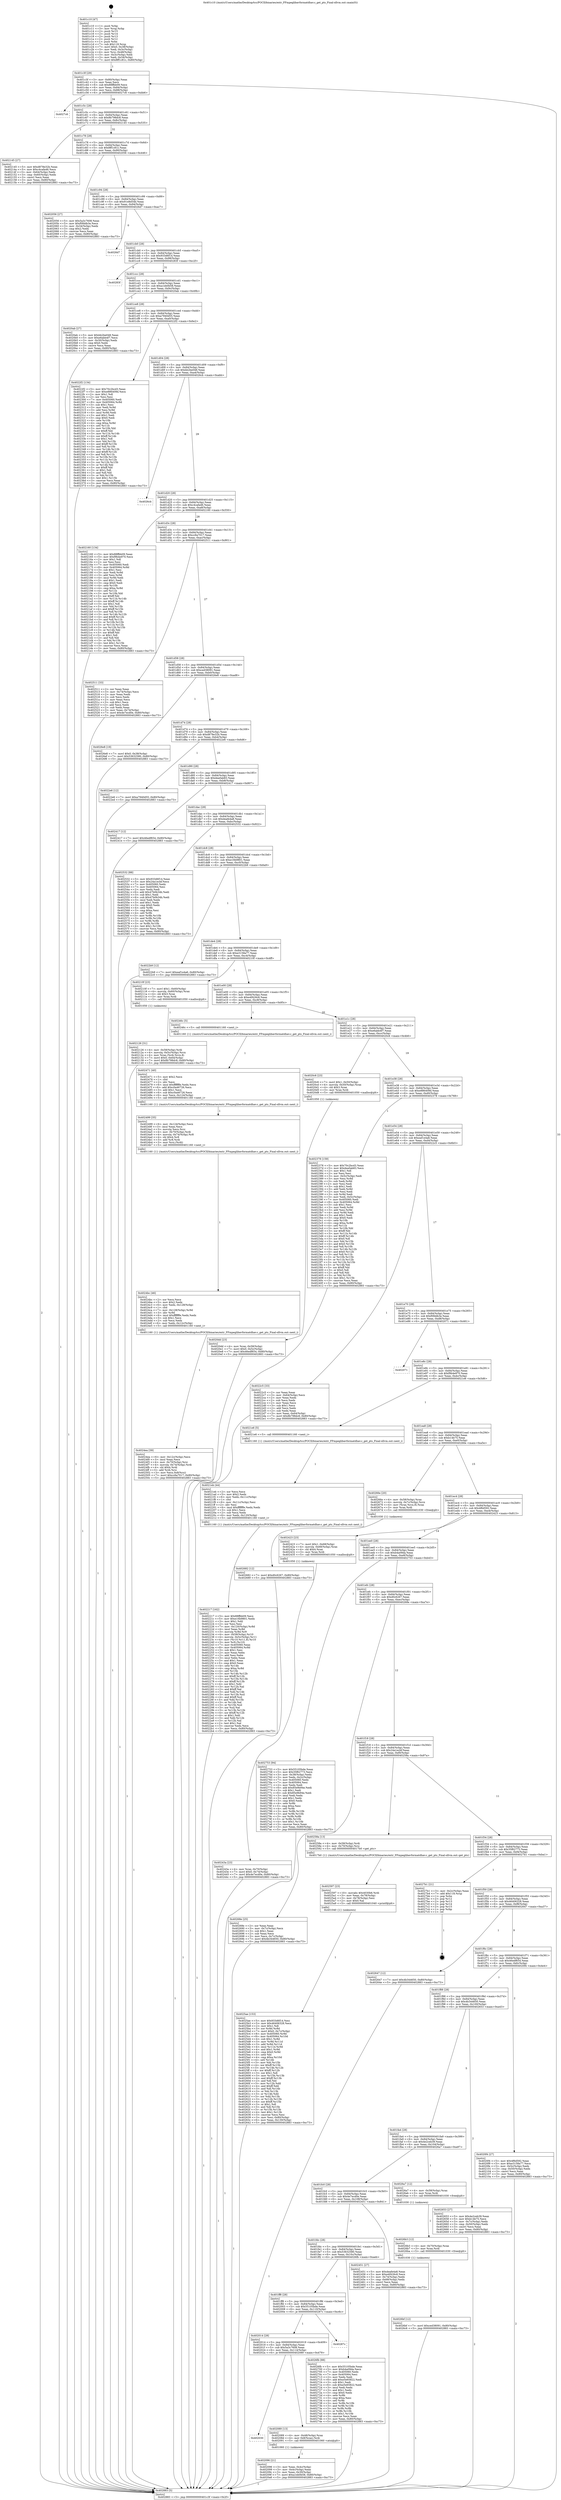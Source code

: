 digraph "0x401c10" {
  label = "0x401c10 (/mnt/c/Users/mathe/Desktop/tcc/POCII/binaries/extr_FFmpeglibavformatdhav.c_get_pts_Final-ollvm.out::main(0))"
  labelloc = "t"
  node[shape=record]

  Entry [label="",width=0.3,height=0.3,shape=circle,fillcolor=black,style=filled]
  "0x401c3f" [label="{
     0x401c3f [29]\l
     | [instrs]\l
     &nbsp;&nbsp;0x401c3f \<+3\>: mov -0x80(%rbp),%eax\l
     &nbsp;&nbsp;0x401c42 \<+2\>: mov %eax,%ecx\l
     &nbsp;&nbsp;0x401c44 \<+6\>: sub $0x88ffbb09,%ecx\l
     &nbsp;&nbsp;0x401c4a \<+6\>: mov %eax,-0x84(%rbp)\l
     &nbsp;&nbsp;0x401c50 \<+6\>: mov %ecx,-0x88(%rbp)\l
     &nbsp;&nbsp;0x401c56 \<+6\>: je 00000000004027c6 \<main+0xbb6\>\l
  }"]
  "0x4027c6" [label="{
     0x4027c6\l
  }", style=dashed]
  "0x401c5c" [label="{
     0x401c5c [28]\l
     | [instrs]\l
     &nbsp;&nbsp;0x401c5c \<+5\>: jmp 0000000000401c61 \<main+0x51\>\l
     &nbsp;&nbsp;0x401c61 \<+6\>: mov -0x84(%rbp),%eax\l
     &nbsp;&nbsp;0x401c67 \<+5\>: sub $0x8b798dc8,%eax\l
     &nbsp;&nbsp;0x401c6c \<+6\>: mov %eax,-0x8c(%rbp)\l
     &nbsp;&nbsp;0x401c72 \<+6\>: je 0000000000402145 \<main+0x535\>\l
  }"]
  Exit [label="",width=0.3,height=0.3,shape=circle,fillcolor=black,style=filled,peripheries=2]
  "0x402145" [label="{
     0x402145 [27]\l
     | [instrs]\l
     &nbsp;&nbsp;0x402145 \<+5\>: mov $0xd878e32b,%eax\l
     &nbsp;&nbsp;0x40214a \<+5\>: mov $0xc4cafa46,%ecx\l
     &nbsp;&nbsp;0x40214f \<+3\>: mov -0x64(%rbp),%edx\l
     &nbsp;&nbsp;0x402152 \<+3\>: cmp -0x60(%rbp),%edx\l
     &nbsp;&nbsp;0x402155 \<+3\>: cmovl %ecx,%eax\l
     &nbsp;&nbsp;0x402158 \<+3\>: mov %eax,-0x80(%rbp)\l
     &nbsp;&nbsp;0x40215b \<+5\>: jmp 0000000000402883 \<main+0xc73\>\l
  }"]
  "0x401c78" [label="{
     0x401c78 [28]\l
     | [instrs]\l
     &nbsp;&nbsp;0x401c78 \<+5\>: jmp 0000000000401c7d \<main+0x6d\>\l
     &nbsp;&nbsp;0x401c7d \<+6\>: mov -0x84(%rbp),%eax\l
     &nbsp;&nbsp;0x401c83 \<+5\>: sub $0x8ff1c81c,%eax\l
     &nbsp;&nbsp;0x401c88 \<+6\>: mov %eax,-0x90(%rbp)\l
     &nbsp;&nbsp;0x401c8e \<+6\>: je 0000000000402056 \<main+0x446\>\l
  }"]
  "0x4026bf" [label="{
     0x4026bf [12]\l
     | [instrs]\l
     &nbsp;&nbsp;0x4026bf \<+7\>: movl $0xced38091,-0x80(%rbp)\l
     &nbsp;&nbsp;0x4026c6 \<+5\>: jmp 0000000000402883 \<main+0xc73\>\l
  }"]
  "0x402056" [label="{
     0x402056 [27]\l
     | [instrs]\l
     &nbsp;&nbsp;0x402056 \<+5\>: mov $0x5a3c7608,%eax\l
     &nbsp;&nbsp;0x40205b \<+5\>: mov $0xf0fddb3e,%ecx\l
     &nbsp;&nbsp;0x402060 \<+3\>: mov -0x34(%rbp),%edx\l
     &nbsp;&nbsp;0x402063 \<+3\>: cmp $0x2,%edx\l
     &nbsp;&nbsp;0x402066 \<+3\>: cmovne %ecx,%eax\l
     &nbsp;&nbsp;0x402069 \<+3\>: mov %eax,-0x80(%rbp)\l
     &nbsp;&nbsp;0x40206c \<+5\>: jmp 0000000000402883 \<main+0xc73\>\l
  }"]
  "0x401c94" [label="{
     0x401c94 [28]\l
     | [instrs]\l
     &nbsp;&nbsp;0x401c94 \<+5\>: jmp 0000000000401c99 \<main+0x89\>\l
     &nbsp;&nbsp;0x401c99 \<+6\>: mov -0x84(%rbp),%eax\l
     &nbsp;&nbsp;0x401c9f \<+5\>: sub $0x91e8d54b,%eax\l
     &nbsp;&nbsp;0x401ca4 \<+6\>: mov %eax,-0x94(%rbp)\l
     &nbsp;&nbsp;0x401caa \<+6\>: je 00000000004026d7 \<main+0xac7\>\l
  }"]
  "0x402883" [label="{
     0x402883 [5]\l
     | [instrs]\l
     &nbsp;&nbsp;0x402883 \<+5\>: jmp 0000000000401c3f \<main+0x2f\>\l
  }"]
  "0x401c10" [label="{
     0x401c10 [47]\l
     | [instrs]\l
     &nbsp;&nbsp;0x401c10 \<+1\>: push %rbp\l
     &nbsp;&nbsp;0x401c11 \<+3\>: mov %rsp,%rbp\l
     &nbsp;&nbsp;0x401c14 \<+2\>: push %r15\l
     &nbsp;&nbsp;0x401c16 \<+2\>: push %r14\l
     &nbsp;&nbsp;0x401c18 \<+2\>: push %r13\l
     &nbsp;&nbsp;0x401c1a \<+2\>: push %r12\l
     &nbsp;&nbsp;0x401c1c \<+1\>: push %rbx\l
     &nbsp;&nbsp;0x401c1d \<+7\>: sub $0x118,%rsp\l
     &nbsp;&nbsp;0x401c24 \<+7\>: movl $0x0,-0x38(%rbp)\l
     &nbsp;&nbsp;0x401c2b \<+3\>: mov %edi,-0x3c(%rbp)\l
     &nbsp;&nbsp;0x401c2e \<+4\>: mov %rsi,-0x48(%rbp)\l
     &nbsp;&nbsp;0x401c32 \<+3\>: mov -0x3c(%rbp),%edi\l
     &nbsp;&nbsp;0x401c35 \<+3\>: mov %edi,-0x34(%rbp)\l
     &nbsp;&nbsp;0x401c38 \<+7\>: movl $0x8ff1c81c,-0x80(%rbp)\l
  }"]
  "0x4026b3" [label="{
     0x4026b3 [12]\l
     | [instrs]\l
     &nbsp;&nbsp;0x4026b3 \<+4\>: mov -0x70(%rbp),%rax\l
     &nbsp;&nbsp;0x4026b7 \<+3\>: mov %rax,%rdi\l
     &nbsp;&nbsp;0x4026ba \<+5\>: call 0000000000401030 \<free@plt\>\l
     | [calls]\l
     &nbsp;&nbsp;0x401030 \{1\} (unknown)\l
  }"]
  "0x4026d7" [label="{
     0x4026d7\l
  }", style=dashed]
  "0x401cb0" [label="{
     0x401cb0 [28]\l
     | [instrs]\l
     &nbsp;&nbsp;0x401cb0 \<+5\>: jmp 0000000000401cb5 \<main+0xa5\>\l
     &nbsp;&nbsp;0x401cb5 \<+6\>: mov -0x84(%rbp),%eax\l
     &nbsp;&nbsp;0x401cbb \<+5\>: sub $0x933d6f14,%eax\l
     &nbsp;&nbsp;0x401cc0 \<+6\>: mov %eax,-0x98(%rbp)\l
     &nbsp;&nbsp;0x401cc6 \<+6\>: je 000000000040283f \<main+0xc2f\>\l
  }"]
  "0x402682" [label="{
     0x402682 [12]\l
     | [instrs]\l
     &nbsp;&nbsp;0x402682 \<+7\>: movl $0xd0c6267,-0x80(%rbp)\l
     &nbsp;&nbsp;0x402689 \<+5\>: jmp 0000000000402883 \<main+0xc73\>\l
  }"]
  "0x40283f" [label="{
     0x40283f\l
  }", style=dashed]
  "0x401ccc" [label="{
     0x401ccc [28]\l
     | [instrs]\l
     &nbsp;&nbsp;0x401ccc \<+5\>: jmp 0000000000401cd1 \<main+0xc1\>\l
     &nbsp;&nbsp;0x401cd1 \<+6\>: mov -0x84(%rbp),%eax\l
     &nbsp;&nbsp;0x401cd7 \<+5\>: sub $0xa1eb0b58,%eax\l
     &nbsp;&nbsp;0x401cdc \<+6\>: mov %eax,-0x9c(%rbp)\l
     &nbsp;&nbsp;0x401ce2 \<+6\>: je 00000000004020ab \<main+0x49b\>\l
  }"]
  "0x4025ae" [label="{
     0x4025ae [153]\l
     | [instrs]\l
     &nbsp;&nbsp;0x4025ae \<+5\>: mov $0x933d6f14,%esi\l
     &nbsp;&nbsp;0x4025b3 \<+5\>: mov $0x46406328,%ecx\l
     &nbsp;&nbsp;0x4025b8 \<+2\>: mov $0x1,%dl\l
     &nbsp;&nbsp;0x4025ba \<+3\>: xor %r8d,%r8d\l
     &nbsp;&nbsp;0x4025bd \<+7\>: movl $0x0,-0x7c(%rbp)\l
     &nbsp;&nbsp;0x4025c4 \<+8\>: mov 0x405060,%r9d\l
     &nbsp;&nbsp;0x4025cc \<+8\>: mov 0x405064,%r10d\l
     &nbsp;&nbsp;0x4025d4 \<+4\>: sub $0x1,%r8d\l
     &nbsp;&nbsp;0x4025d8 \<+3\>: mov %r9d,%r11d\l
     &nbsp;&nbsp;0x4025db \<+3\>: add %r8d,%r11d\l
     &nbsp;&nbsp;0x4025de \<+4\>: imul %r11d,%r9d\l
     &nbsp;&nbsp;0x4025e2 \<+4\>: and $0x1,%r9d\l
     &nbsp;&nbsp;0x4025e6 \<+4\>: cmp $0x0,%r9d\l
     &nbsp;&nbsp;0x4025ea \<+3\>: sete %bl\l
     &nbsp;&nbsp;0x4025ed \<+4\>: cmp $0xa,%r10d\l
     &nbsp;&nbsp;0x4025f1 \<+4\>: setl %r14b\l
     &nbsp;&nbsp;0x4025f5 \<+3\>: mov %bl,%r15b\l
     &nbsp;&nbsp;0x4025f8 \<+4\>: xor $0xff,%r15b\l
     &nbsp;&nbsp;0x4025fc \<+3\>: mov %r14b,%r12b\l
     &nbsp;&nbsp;0x4025ff \<+4\>: xor $0xff,%r12b\l
     &nbsp;&nbsp;0x402603 \<+3\>: xor $0x1,%dl\l
     &nbsp;&nbsp;0x402606 \<+3\>: mov %r15b,%r13b\l
     &nbsp;&nbsp;0x402609 \<+4\>: and $0xff,%r13b\l
     &nbsp;&nbsp;0x40260d \<+2\>: and %dl,%bl\l
     &nbsp;&nbsp;0x40260f \<+3\>: mov %r12b,%dil\l
     &nbsp;&nbsp;0x402612 \<+4\>: and $0xff,%dil\l
     &nbsp;&nbsp;0x402616 \<+3\>: and %dl,%r14b\l
     &nbsp;&nbsp;0x402619 \<+3\>: or %bl,%r13b\l
     &nbsp;&nbsp;0x40261c \<+3\>: or %r14b,%dil\l
     &nbsp;&nbsp;0x40261f \<+3\>: xor %dil,%r13b\l
     &nbsp;&nbsp;0x402622 \<+3\>: or %r12b,%r15b\l
     &nbsp;&nbsp;0x402625 \<+4\>: xor $0xff,%r15b\l
     &nbsp;&nbsp;0x402629 \<+3\>: or $0x1,%dl\l
     &nbsp;&nbsp;0x40262c \<+3\>: and %dl,%r15b\l
     &nbsp;&nbsp;0x40262f \<+3\>: or %r15b,%r13b\l
     &nbsp;&nbsp;0x402632 \<+4\>: test $0x1,%r13b\l
     &nbsp;&nbsp;0x402636 \<+3\>: cmovne %ecx,%esi\l
     &nbsp;&nbsp;0x402639 \<+3\>: mov %esi,-0x80(%rbp)\l
     &nbsp;&nbsp;0x40263c \<+6\>: mov %eax,-0x130(%rbp)\l
     &nbsp;&nbsp;0x402642 \<+5\>: jmp 0000000000402883 \<main+0xc73\>\l
  }"]
  "0x4020ab" [label="{
     0x4020ab [27]\l
     | [instrs]\l
     &nbsp;&nbsp;0x4020ab \<+5\>: mov $0xbb2be048,%eax\l
     &nbsp;&nbsp;0x4020b0 \<+5\>: mov $0xe6abb4f7,%ecx\l
     &nbsp;&nbsp;0x4020b5 \<+3\>: mov -0x30(%rbp),%edx\l
     &nbsp;&nbsp;0x4020b8 \<+3\>: cmp $0x0,%edx\l
     &nbsp;&nbsp;0x4020bb \<+3\>: cmove %ecx,%eax\l
     &nbsp;&nbsp;0x4020be \<+3\>: mov %eax,-0x80(%rbp)\l
     &nbsp;&nbsp;0x4020c1 \<+5\>: jmp 0000000000402883 \<main+0xc73\>\l
  }"]
  "0x401ce8" [label="{
     0x401ce8 [28]\l
     | [instrs]\l
     &nbsp;&nbsp;0x401ce8 \<+5\>: jmp 0000000000401ced \<main+0xdd\>\l
     &nbsp;&nbsp;0x401ced \<+6\>: mov -0x84(%rbp),%eax\l
     &nbsp;&nbsp;0x401cf3 \<+5\>: sub $0xa7940d55,%eax\l
     &nbsp;&nbsp;0x401cf8 \<+6\>: mov %eax,-0xa0(%rbp)\l
     &nbsp;&nbsp;0x401cfe \<+6\>: je 00000000004022f2 \<main+0x6e2\>\l
  }"]
  "0x402597" [label="{
     0x402597 [23]\l
     | [instrs]\l
     &nbsp;&nbsp;0x402597 \<+10\>: movabs $0x4030b6,%rdi\l
     &nbsp;&nbsp;0x4025a1 \<+3\>: mov %eax,-0x78(%rbp)\l
     &nbsp;&nbsp;0x4025a4 \<+3\>: mov -0x78(%rbp),%esi\l
     &nbsp;&nbsp;0x4025a7 \<+2\>: mov $0x0,%al\l
     &nbsp;&nbsp;0x4025a9 \<+5\>: call 0000000000401040 \<printf@plt\>\l
     | [calls]\l
     &nbsp;&nbsp;0x401040 \{1\} (unknown)\l
  }"]
  "0x4022f2" [label="{
     0x4022f2 [134]\l
     | [instrs]\l
     &nbsp;&nbsp;0x4022f2 \<+5\>: mov $0x70c2bcd3,%eax\l
     &nbsp;&nbsp;0x4022f7 \<+5\>: mov $0xe886409d,%ecx\l
     &nbsp;&nbsp;0x4022fc \<+2\>: mov $0x1,%dl\l
     &nbsp;&nbsp;0x4022fe \<+2\>: xor %esi,%esi\l
     &nbsp;&nbsp;0x402300 \<+7\>: mov 0x405060,%edi\l
     &nbsp;&nbsp;0x402307 \<+8\>: mov 0x405064,%r8d\l
     &nbsp;&nbsp;0x40230f \<+3\>: sub $0x1,%esi\l
     &nbsp;&nbsp;0x402312 \<+3\>: mov %edi,%r9d\l
     &nbsp;&nbsp;0x402315 \<+3\>: add %esi,%r9d\l
     &nbsp;&nbsp;0x402318 \<+4\>: imul %r9d,%edi\l
     &nbsp;&nbsp;0x40231c \<+3\>: and $0x1,%edi\l
     &nbsp;&nbsp;0x40231f \<+3\>: cmp $0x0,%edi\l
     &nbsp;&nbsp;0x402322 \<+4\>: sete %r10b\l
     &nbsp;&nbsp;0x402326 \<+4\>: cmp $0xa,%r8d\l
     &nbsp;&nbsp;0x40232a \<+4\>: setl %r11b\l
     &nbsp;&nbsp;0x40232e \<+3\>: mov %r10b,%bl\l
     &nbsp;&nbsp;0x402331 \<+3\>: xor $0xff,%bl\l
     &nbsp;&nbsp;0x402334 \<+3\>: mov %r11b,%r14b\l
     &nbsp;&nbsp;0x402337 \<+4\>: xor $0xff,%r14b\l
     &nbsp;&nbsp;0x40233b \<+3\>: xor $0x1,%dl\l
     &nbsp;&nbsp;0x40233e \<+3\>: mov %bl,%r15b\l
     &nbsp;&nbsp;0x402341 \<+4\>: and $0xff,%r15b\l
     &nbsp;&nbsp;0x402345 \<+3\>: and %dl,%r10b\l
     &nbsp;&nbsp;0x402348 \<+3\>: mov %r14b,%r12b\l
     &nbsp;&nbsp;0x40234b \<+4\>: and $0xff,%r12b\l
     &nbsp;&nbsp;0x40234f \<+3\>: and %dl,%r11b\l
     &nbsp;&nbsp;0x402352 \<+3\>: or %r10b,%r15b\l
     &nbsp;&nbsp;0x402355 \<+3\>: or %r11b,%r12b\l
     &nbsp;&nbsp;0x402358 \<+3\>: xor %r12b,%r15b\l
     &nbsp;&nbsp;0x40235b \<+3\>: or %r14b,%bl\l
     &nbsp;&nbsp;0x40235e \<+3\>: xor $0xff,%bl\l
     &nbsp;&nbsp;0x402361 \<+3\>: or $0x1,%dl\l
     &nbsp;&nbsp;0x402364 \<+2\>: and %dl,%bl\l
     &nbsp;&nbsp;0x402366 \<+3\>: or %bl,%r15b\l
     &nbsp;&nbsp;0x402369 \<+4\>: test $0x1,%r15b\l
     &nbsp;&nbsp;0x40236d \<+3\>: cmovne %ecx,%eax\l
     &nbsp;&nbsp;0x402370 \<+3\>: mov %eax,-0x80(%rbp)\l
     &nbsp;&nbsp;0x402373 \<+5\>: jmp 0000000000402883 \<main+0xc73\>\l
  }"]
  "0x401d04" [label="{
     0x401d04 [28]\l
     | [instrs]\l
     &nbsp;&nbsp;0x401d04 \<+5\>: jmp 0000000000401d09 \<main+0xf9\>\l
     &nbsp;&nbsp;0x401d09 \<+6\>: mov -0x84(%rbp),%eax\l
     &nbsp;&nbsp;0x401d0f \<+5\>: sub $0xbb2be048,%eax\l
     &nbsp;&nbsp;0x401d14 \<+6\>: mov %eax,-0xa4(%rbp)\l
     &nbsp;&nbsp;0x401d1a \<+6\>: je 00000000004026cb \<main+0xabb\>\l
  }"]
  "0x4024ea" [label="{
     0x4024ea [39]\l
     | [instrs]\l
     &nbsp;&nbsp;0x4024ea \<+6\>: mov -0x12c(%rbp),%ecx\l
     &nbsp;&nbsp;0x4024f0 \<+3\>: imul %eax,%ecx\l
     &nbsp;&nbsp;0x4024f3 \<+4\>: mov -0x70(%rbp),%rsi\l
     &nbsp;&nbsp;0x4024f7 \<+4\>: movslq -0x74(%rbp),%rdi\l
     &nbsp;&nbsp;0x4024fb \<+4\>: shl $0x4,%rdi\l
     &nbsp;&nbsp;0x4024ff \<+3\>: add %rdi,%rsi\l
     &nbsp;&nbsp;0x402502 \<+3\>: mov %ecx,0x8(%rsi)\l
     &nbsp;&nbsp;0x402505 \<+7\>: movl $0xcc6a7017,-0x80(%rbp)\l
     &nbsp;&nbsp;0x40250c \<+5\>: jmp 0000000000402883 \<main+0xc73\>\l
  }"]
  "0x4026cb" [label="{
     0x4026cb\l
  }", style=dashed]
  "0x401d20" [label="{
     0x401d20 [28]\l
     | [instrs]\l
     &nbsp;&nbsp;0x401d20 \<+5\>: jmp 0000000000401d25 \<main+0x115\>\l
     &nbsp;&nbsp;0x401d25 \<+6\>: mov -0x84(%rbp),%eax\l
     &nbsp;&nbsp;0x401d2b \<+5\>: sub $0xc4cafa46,%eax\l
     &nbsp;&nbsp;0x401d30 \<+6\>: mov %eax,-0xa8(%rbp)\l
     &nbsp;&nbsp;0x401d36 \<+6\>: je 0000000000402160 \<main+0x550\>\l
  }"]
  "0x4024bc" [label="{
     0x4024bc [46]\l
     | [instrs]\l
     &nbsp;&nbsp;0x4024bc \<+2\>: xor %ecx,%ecx\l
     &nbsp;&nbsp;0x4024be \<+5\>: mov $0x2,%edx\l
     &nbsp;&nbsp;0x4024c3 \<+6\>: mov %edx,-0x128(%rbp)\l
     &nbsp;&nbsp;0x4024c9 \<+1\>: cltd\l
     &nbsp;&nbsp;0x4024ca \<+7\>: mov -0x128(%rbp),%r9d\l
     &nbsp;&nbsp;0x4024d1 \<+3\>: idiv %r9d\l
     &nbsp;&nbsp;0x4024d4 \<+6\>: imul $0xfffffffe,%edx,%edx\l
     &nbsp;&nbsp;0x4024da \<+3\>: sub $0x1,%ecx\l
     &nbsp;&nbsp;0x4024dd \<+2\>: sub %ecx,%edx\l
     &nbsp;&nbsp;0x4024df \<+6\>: mov %edx,-0x12c(%rbp)\l
     &nbsp;&nbsp;0x4024e5 \<+5\>: call 0000000000401160 \<next_i\>\l
     | [calls]\l
     &nbsp;&nbsp;0x401160 \{1\} (/mnt/c/Users/mathe/Desktop/tcc/POCII/binaries/extr_FFmpeglibavformatdhav.c_get_pts_Final-ollvm.out::next_i)\l
  }"]
  "0x402160" [label="{
     0x402160 [134]\l
     | [instrs]\l
     &nbsp;&nbsp;0x402160 \<+5\>: mov $0x88ffbb09,%eax\l
     &nbsp;&nbsp;0x402165 \<+5\>: mov $0xf9b4e970,%ecx\l
     &nbsp;&nbsp;0x40216a \<+2\>: mov $0x1,%dl\l
     &nbsp;&nbsp;0x40216c \<+2\>: xor %esi,%esi\l
     &nbsp;&nbsp;0x40216e \<+7\>: mov 0x405060,%edi\l
     &nbsp;&nbsp;0x402175 \<+8\>: mov 0x405064,%r8d\l
     &nbsp;&nbsp;0x40217d \<+3\>: sub $0x1,%esi\l
     &nbsp;&nbsp;0x402180 \<+3\>: mov %edi,%r9d\l
     &nbsp;&nbsp;0x402183 \<+3\>: add %esi,%r9d\l
     &nbsp;&nbsp;0x402186 \<+4\>: imul %r9d,%edi\l
     &nbsp;&nbsp;0x40218a \<+3\>: and $0x1,%edi\l
     &nbsp;&nbsp;0x40218d \<+3\>: cmp $0x0,%edi\l
     &nbsp;&nbsp;0x402190 \<+4\>: sete %r10b\l
     &nbsp;&nbsp;0x402194 \<+4\>: cmp $0xa,%r8d\l
     &nbsp;&nbsp;0x402198 \<+4\>: setl %r11b\l
     &nbsp;&nbsp;0x40219c \<+3\>: mov %r10b,%bl\l
     &nbsp;&nbsp;0x40219f \<+3\>: xor $0xff,%bl\l
     &nbsp;&nbsp;0x4021a2 \<+3\>: mov %r11b,%r14b\l
     &nbsp;&nbsp;0x4021a5 \<+4\>: xor $0xff,%r14b\l
     &nbsp;&nbsp;0x4021a9 \<+3\>: xor $0x1,%dl\l
     &nbsp;&nbsp;0x4021ac \<+3\>: mov %bl,%r15b\l
     &nbsp;&nbsp;0x4021af \<+4\>: and $0xff,%r15b\l
     &nbsp;&nbsp;0x4021b3 \<+3\>: and %dl,%r10b\l
     &nbsp;&nbsp;0x4021b6 \<+3\>: mov %r14b,%r12b\l
     &nbsp;&nbsp;0x4021b9 \<+4\>: and $0xff,%r12b\l
     &nbsp;&nbsp;0x4021bd \<+3\>: and %dl,%r11b\l
     &nbsp;&nbsp;0x4021c0 \<+3\>: or %r10b,%r15b\l
     &nbsp;&nbsp;0x4021c3 \<+3\>: or %r11b,%r12b\l
     &nbsp;&nbsp;0x4021c6 \<+3\>: xor %r12b,%r15b\l
     &nbsp;&nbsp;0x4021c9 \<+3\>: or %r14b,%bl\l
     &nbsp;&nbsp;0x4021cc \<+3\>: xor $0xff,%bl\l
     &nbsp;&nbsp;0x4021cf \<+3\>: or $0x1,%dl\l
     &nbsp;&nbsp;0x4021d2 \<+2\>: and %dl,%bl\l
     &nbsp;&nbsp;0x4021d4 \<+3\>: or %bl,%r15b\l
     &nbsp;&nbsp;0x4021d7 \<+4\>: test $0x1,%r15b\l
     &nbsp;&nbsp;0x4021db \<+3\>: cmovne %ecx,%eax\l
     &nbsp;&nbsp;0x4021de \<+3\>: mov %eax,-0x80(%rbp)\l
     &nbsp;&nbsp;0x4021e1 \<+5\>: jmp 0000000000402883 \<main+0xc73\>\l
  }"]
  "0x401d3c" [label="{
     0x401d3c [28]\l
     | [instrs]\l
     &nbsp;&nbsp;0x401d3c \<+5\>: jmp 0000000000401d41 \<main+0x131\>\l
     &nbsp;&nbsp;0x401d41 \<+6\>: mov -0x84(%rbp),%eax\l
     &nbsp;&nbsp;0x401d47 \<+5\>: sub $0xcc6a7017,%eax\l
     &nbsp;&nbsp;0x401d4c \<+6\>: mov %eax,-0xac(%rbp)\l
     &nbsp;&nbsp;0x401d52 \<+6\>: je 0000000000402511 \<main+0x901\>\l
  }"]
  "0x402499" [label="{
     0x402499 [35]\l
     | [instrs]\l
     &nbsp;&nbsp;0x402499 \<+6\>: mov -0x124(%rbp),%ecx\l
     &nbsp;&nbsp;0x40249f \<+3\>: imul %eax,%ecx\l
     &nbsp;&nbsp;0x4024a2 \<+3\>: movslq %ecx,%rsi\l
     &nbsp;&nbsp;0x4024a5 \<+4\>: mov -0x70(%rbp),%rdi\l
     &nbsp;&nbsp;0x4024a9 \<+4\>: movslq -0x74(%rbp),%r8\l
     &nbsp;&nbsp;0x4024ad \<+4\>: shl $0x4,%r8\l
     &nbsp;&nbsp;0x4024b1 \<+3\>: add %r8,%rdi\l
     &nbsp;&nbsp;0x4024b4 \<+3\>: mov %rsi,(%rdi)\l
     &nbsp;&nbsp;0x4024b7 \<+5\>: call 0000000000401160 \<next_i\>\l
     | [calls]\l
     &nbsp;&nbsp;0x401160 \{1\} (/mnt/c/Users/mathe/Desktop/tcc/POCII/binaries/extr_FFmpeglibavformatdhav.c_get_pts_Final-ollvm.out::next_i)\l
  }"]
  "0x402511" [label="{
     0x402511 [33]\l
     | [instrs]\l
     &nbsp;&nbsp;0x402511 \<+2\>: xor %eax,%eax\l
     &nbsp;&nbsp;0x402513 \<+3\>: mov -0x74(%rbp),%ecx\l
     &nbsp;&nbsp;0x402516 \<+2\>: mov %eax,%edx\l
     &nbsp;&nbsp;0x402518 \<+2\>: sub %ecx,%edx\l
     &nbsp;&nbsp;0x40251a \<+2\>: mov %eax,%ecx\l
     &nbsp;&nbsp;0x40251c \<+3\>: sub $0x1,%ecx\l
     &nbsp;&nbsp;0x40251f \<+2\>: add %ecx,%edx\l
     &nbsp;&nbsp;0x402521 \<+2\>: sub %edx,%eax\l
     &nbsp;&nbsp;0x402523 \<+3\>: mov %eax,-0x74(%rbp)\l
     &nbsp;&nbsp;0x402526 \<+7\>: movl $0x4e7ecd0e,-0x80(%rbp)\l
     &nbsp;&nbsp;0x40252d \<+5\>: jmp 0000000000402883 \<main+0xc73\>\l
  }"]
  "0x401d58" [label="{
     0x401d58 [28]\l
     | [instrs]\l
     &nbsp;&nbsp;0x401d58 \<+5\>: jmp 0000000000401d5d \<main+0x14d\>\l
     &nbsp;&nbsp;0x401d5d \<+6\>: mov -0x84(%rbp),%eax\l
     &nbsp;&nbsp;0x401d63 \<+5\>: sub $0xced38091,%eax\l
     &nbsp;&nbsp;0x401d68 \<+6\>: mov %eax,-0xb0(%rbp)\l
     &nbsp;&nbsp;0x401d6e \<+6\>: je 00000000004026e8 \<main+0xad8\>\l
  }"]
  "0x402471" [label="{
     0x402471 [40]\l
     | [instrs]\l
     &nbsp;&nbsp;0x402471 \<+5\>: mov $0x2,%ecx\l
     &nbsp;&nbsp;0x402476 \<+1\>: cltd\l
     &nbsp;&nbsp;0x402477 \<+2\>: idiv %ecx\l
     &nbsp;&nbsp;0x402479 \<+6\>: imul $0xfffffffe,%edx,%ecx\l
     &nbsp;&nbsp;0x40247f \<+6\>: add $0xc0a46726,%ecx\l
     &nbsp;&nbsp;0x402485 \<+3\>: add $0x1,%ecx\l
     &nbsp;&nbsp;0x402488 \<+6\>: sub $0xc0a46726,%ecx\l
     &nbsp;&nbsp;0x40248e \<+6\>: mov %ecx,-0x124(%rbp)\l
     &nbsp;&nbsp;0x402494 \<+5\>: call 0000000000401160 \<next_i\>\l
     | [calls]\l
     &nbsp;&nbsp;0x401160 \{1\} (/mnt/c/Users/mathe/Desktop/tcc/POCII/binaries/extr_FFmpeglibavformatdhav.c_get_pts_Final-ollvm.out::next_i)\l
  }"]
  "0x4026e8" [label="{
     0x4026e8 [19]\l
     | [instrs]\l
     &nbsp;&nbsp;0x4026e8 \<+7\>: movl $0x0,-0x38(%rbp)\l
     &nbsp;&nbsp;0x4026ef \<+7\>: movl $0x53632580,-0x80(%rbp)\l
     &nbsp;&nbsp;0x4026f6 \<+5\>: jmp 0000000000402883 \<main+0xc73\>\l
  }"]
  "0x401d74" [label="{
     0x401d74 [28]\l
     | [instrs]\l
     &nbsp;&nbsp;0x401d74 \<+5\>: jmp 0000000000401d79 \<main+0x169\>\l
     &nbsp;&nbsp;0x401d79 \<+6\>: mov -0x84(%rbp),%eax\l
     &nbsp;&nbsp;0x401d7f \<+5\>: sub $0xd878e32b,%eax\l
     &nbsp;&nbsp;0x401d84 \<+6\>: mov %eax,-0xb4(%rbp)\l
     &nbsp;&nbsp;0x401d8a \<+6\>: je 00000000004022e6 \<main+0x6d6\>\l
  }"]
  "0x40243a" [label="{
     0x40243a [23]\l
     | [instrs]\l
     &nbsp;&nbsp;0x40243a \<+4\>: mov %rax,-0x70(%rbp)\l
     &nbsp;&nbsp;0x40243e \<+7\>: movl $0x0,-0x74(%rbp)\l
     &nbsp;&nbsp;0x402445 \<+7\>: movl $0x4e7ecd0e,-0x80(%rbp)\l
     &nbsp;&nbsp;0x40244c \<+5\>: jmp 0000000000402883 \<main+0xc73\>\l
  }"]
  "0x4022e6" [label="{
     0x4022e6 [12]\l
     | [instrs]\l
     &nbsp;&nbsp;0x4022e6 \<+7\>: movl $0xa7940d55,-0x80(%rbp)\l
     &nbsp;&nbsp;0x4022ed \<+5\>: jmp 0000000000402883 \<main+0xc73\>\l
  }"]
  "0x401d90" [label="{
     0x401d90 [28]\l
     | [instrs]\l
     &nbsp;&nbsp;0x401d90 \<+5\>: jmp 0000000000401d95 \<main+0x185\>\l
     &nbsp;&nbsp;0x401d95 \<+6\>: mov -0x84(%rbp),%eax\l
     &nbsp;&nbsp;0x401d9b \<+5\>: sub $0xdea0ab83,%eax\l
     &nbsp;&nbsp;0x401da0 \<+6\>: mov %eax,-0xb8(%rbp)\l
     &nbsp;&nbsp;0x401da6 \<+6\>: je 0000000000402417 \<main+0x807\>\l
  }"]
  "0x402217" [label="{
     0x402217 [162]\l
     | [instrs]\l
     &nbsp;&nbsp;0x402217 \<+5\>: mov $0x88ffbb09,%ecx\l
     &nbsp;&nbsp;0x40221c \<+5\>: mov $0xe16b9801,%edx\l
     &nbsp;&nbsp;0x402221 \<+3\>: mov $0x1,%dil\l
     &nbsp;&nbsp;0x402224 \<+2\>: xor %esi,%esi\l
     &nbsp;&nbsp;0x402226 \<+7\>: mov -0x120(%rbp),%r8d\l
     &nbsp;&nbsp;0x40222d \<+4\>: imul %eax,%r8d\l
     &nbsp;&nbsp;0x402231 \<+3\>: movslq %r8d,%r9\l
     &nbsp;&nbsp;0x402234 \<+4\>: mov -0x58(%rbp),%r10\l
     &nbsp;&nbsp;0x402238 \<+4\>: movslq -0x5c(%rbp),%r11\l
     &nbsp;&nbsp;0x40223c \<+4\>: mov (%r10,%r11,8),%r10\l
     &nbsp;&nbsp;0x402240 \<+3\>: mov %r9,(%r10)\l
     &nbsp;&nbsp;0x402243 \<+7\>: mov 0x405060,%eax\l
     &nbsp;&nbsp;0x40224a \<+8\>: mov 0x405064,%r8d\l
     &nbsp;&nbsp;0x402252 \<+3\>: sub $0x1,%esi\l
     &nbsp;&nbsp;0x402255 \<+2\>: mov %eax,%ebx\l
     &nbsp;&nbsp;0x402257 \<+2\>: add %esi,%ebx\l
     &nbsp;&nbsp;0x402259 \<+3\>: imul %ebx,%eax\l
     &nbsp;&nbsp;0x40225c \<+3\>: and $0x1,%eax\l
     &nbsp;&nbsp;0x40225f \<+3\>: cmp $0x0,%eax\l
     &nbsp;&nbsp;0x402262 \<+4\>: sete %r14b\l
     &nbsp;&nbsp;0x402266 \<+4\>: cmp $0xa,%r8d\l
     &nbsp;&nbsp;0x40226a \<+4\>: setl %r15b\l
     &nbsp;&nbsp;0x40226e \<+3\>: mov %r14b,%r12b\l
     &nbsp;&nbsp;0x402271 \<+4\>: xor $0xff,%r12b\l
     &nbsp;&nbsp;0x402275 \<+3\>: mov %r15b,%r13b\l
     &nbsp;&nbsp;0x402278 \<+4\>: xor $0xff,%r13b\l
     &nbsp;&nbsp;0x40227c \<+4\>: xor $0x1,%dil\l
     &nbsp;&nbsp;0x402280 \<+3\>: mov %r12b,%al\l
     &nbsp;&nbsp;0x402283 \<+2\>: and $0xff,%al\l
     &nbsp;&nbsp;0x402285 \<+3\>: and %dil,%r14b\l
     &nbsp;&nbsp;0x402288 \<+3\>: mov %r13b,%sil\l
     &nbsp;&nbsp;0x40228b \<+4\>: and $0xff,%sil\l
     &nbsp;&nbsp;0x40228f \<+3\>: and %dil,%r15b\l
     &nbsp;&nbsp;0x402292 \<+3\>: or %r14b,%al\l
     &nbsp;&nbsp;0x402295 \<+3\>: or %r15b,%sil\l
     &nbsp;&nbsp;0x402298 \<+3\>: xor %sil,%al\l
     &nbsp;&nbsp;0x40229b \<+3\>: or %r13b,%r12b\l
     &nbsp;&nbsp;0x40229e \<+4\>: xor $0xff,%r12b\l
     &nbsp;&nbsp;0x4022a2 \<+4\>: or $0x1,%dil\l
     &nbsp;&nbsp;0x4022a6 \<+3\>: and %dil,%r12b\l
     &nbsp;&nbsp;0x4022a9 \<+3\>: or %r12b,%al\l
     &nbsp;&nbsp;0x4022ac \<+2\>: test $0x1,%al\l
     &nbsp;&nbsp;0x4022ae \<+3\>: cmovne %edx,%ecx\l
     &nbsp;&nbsp;0x4022b1 \<+3\>: mov %ecx,-0x80(%rbp)\l
     &nbsp;&nbsp;0x4022b4 \<+5\>: jmp 0000000000402883 \<main+0xc73\>\l
  }"]
  "0x402417" [label="{
     0x402417 [12]\l
     | [instrs]\l
     &nbsp;&nbsp;0x402417 \<+7\>: movl $0x46edf654,-0x80(%rbp)\l
     &nbsp;&nbsp;0x40241e \<+5\>: jmp 0000000000402883 \<main+0xc73\>\l
  }"]
  "0x401dac" [label="{
     0x401dac [28]\l
     | [instrs]\l
     &nbsp;&nbsp;0x401dac \<+5\>: jmp 0000000000401db1 \<main+0x1a1\>\l
     &nbsp;&nbsp;0x401db1 \<+6\>: mov -0x84(%rbp),%eax\l
     &nbsp;&nbsp;0x401db7 \<+5\>: sub $0xdeafe4a8,%eax\l
     &nbsp;&nbsp;0x401dbc \<+6\>: mov %eax,-0xbc(%rbp)\l
     &nbsp;&nbsp;0x401dc2 \<+6\>: je 0000000000402532 \<main+0x922\>\l
  }"]
  "0x4021eb" [label="{
     0x4021eb [44]\l
     | [instrs]\l
     &nbsp;&nbsp;0x4021eb \<+2\>: xor %ecx,%ecx\l
     &nbsp;&nbsp;0x4021ed \<+5\>: mov $0x2,%edx\l
     &nbsp;&nbsp;0x4021f2 \<+6\>: mov %edx,-0x11c(%rbp)\l
     &nbsp;&nbsp;0x4021f8 \<+1\>: cltd\l
     &nbsp;&nbsp;0x4021f9 \<+6\>: mov -0x11c(%rbp),%esi\l
     &nbsp;&nbsp;0x4021ff \<+2\>: idiv %esi\l
     &nbsp;&nbsp;0x402201 \<+6\>: imul $0xfffffffe,%edx,%edx\l
     &nbsp;&nbsp;0x402207 \<+3\>: sub $0x1,%ecx\l
     &nbsp;&nbsp;0x40220a \<+2\>: sub %ecx,%edx\l
     &nbsp;&nbsp;0x40220c \<+6\>: mov %edx,-0x120(%rbp)\l
     &nbsp;&nbsp;0x402212 \<+5\>: call 0000000000401160 \<next_i\>\l
     | [calls]\l
     &nbsp;&nbsp;0x401160 \{1\} (/mnt/c/Users/mathe/Desktop/tcc/POCII/binaries/extr_FFmpeglibavformatdhav.c_get_pts_Final-ollvm.out::next_i)\l
  }"]
  "0x402532" [label="{
     0x402532 [88]\l
     | [instrs]\l
     &nbsp;&nbsp;0x402532 \<+5\>: mov $0x933d6f14,%eax\l
     &nbsp;&nbsp;0x402537 \<+5\>: mov $0x24a1ecbf,%ecx\l
     &nbsp;&nbsp;0x40253c \<+7\>: mov 0x405060,%edx\l
     &nbsp;&nbsp;0x402543 \<+7\>: mov 0x405064,%esi\l
     &nbsp;&nbsp;0x40254a \<+2\>: mov %edx,%edi\l
     &nbsp;&nbsp;0x40254c \<+6\>: add $0x47b0b34b,%edi\l
     &nbsp;&nbsp;0x402552 \<+3\>: sub $0x1,%edi\l
     &nbsp;&nbsp;0x402555 \<+6\>: sub $0x47b0b34b,%edi\l
     &nbsp;&nbsp;0x40255b \<+3\>: imul %edi,%edx\l
     &nbsp;&nbsp;0x40255e \<+3\>: and $0x1,%edx\l
     &nbsp;&nbsp;0x402561 \<+3\>: cmp $0x0,%edx\l
     &nbsp;&nbsp;0x402564 \<+4\>: sete %r8b\l
     &nbsp;&nbsp;0x402568 \<+3\>: cmp $0xa,%esi\l
     &nbsp;&nbsp;0x40256b \<+4\>: setl %r9b\l
     &nbsp;&nbsp;0x40256f \<+3\>: mov %r8b,%r10b\l
     &nbsp;&nbsp;0x402572 \<+3\>: and %r9b,%r10b\l
     &nbsp;&nbsp;0x402575 \<+3\>: xor %r9b,%r8b\l
     &nbsp;&nbsp;0x402578 \<+3\>: or %r8b,%r10b\l
     &nbsp;&nbsp;0x40257b \<+4\>: test $0x1,%r10b\l
     &nbsp;&nbsp;0x40257f \<+3\>: cmovne %ecx,%eax\l
     &nbsp;&nbsp;0x402582 \<+3\>: mov %eax,-0x80(%rbp)\l
     &nbsp;&nbsp;0x402585 \<+5\>: jmp 0000000000402883 \<main+0xc73\>\l
  }"]
  "0x401dc8" [label="{
     0x401dc8 [28]\l
     | [instrs]\l
     &nbsp;&nbsp;0x401dc8 \<+5\>: jmp 0000000000401dcd \<main+0x1bd\>\l
     &nbsp;&nbsp;0x401dcd \<+6\>: mov -0x84(%rbp),%eax\l
     &nbsp;&nbsp;0x401dd3 \<+5\>: sub $0xe16b9801,%eax\l
     &nbsp;&nbsp;0x401dd8 \<+6\>: mov %eax,-0xc0(%rbp)\l
     &nbsp;&nbsp;0x401dde \<+6\>: je 00000000004022b9 \<main+0x6a9\>\l
  }"]
  "0x402126" [label="{
     0x402126 [31]\l
     | [instrs]\l
     &nbsp;&nbsp;0x402126 \<+4\>: mov -0x58(%rbp),%rdi\l
     &nbsp;&nbsp;0x40212a \<+4\>: movslq -0x5c(%rbp),%rcx\l
     &nbsp;&nbsp;0x40212e \<+4\>: mov %rax,(%rdi,%rcx,8)\l
     &nbsp;&nbsp;0x402132 \<+7\>: movl $0x0,-0x64(%rbp)\l
     &nbsp;&nbsp;0x402139 \<+7\>: movl $0x8b798dc8,-0x80(%rbp)\l
     &nbsp;&nbsp;0x402140 \<+5\>: jmp 0000000000402883 \<main+0xc73\>\l
  }"]
  "0x4022b9" [label="{
     0x4022b9 [12]\l
     | [instrs]\l
     &nbsp;&nbsp;0x4022b9 \<+7\>: movl $0xeaf1e4a6,-0x80(%rbp)\l
     &nbsp;&nbsp;0x4022c0 \<+5\>: jmp 0000000000402883 \<main+0xc73\>\l
  }"]
  "0x401de4" [label="{
     0x401de4 [28]\l
     | [instrs]\l
     &nbsp;&nbsp;0x401de4 \<+5\>: jmp 0000000000401de9 \<main+0x1d9\>\l
     &nbsp;&nbsp;0x401de9 \<+6\>: mov -0x84(%rbp),%eax\l
     &nbsp;&nbsp;0x401def \<+5\>: sub $0xe3158a77,%eax\l
     &nbsp;&nbsp;0x401df4 \<+6\>: mov %eax,-0xc4(%rbp)\l
     &nbsp;&nbsp;0x401dfa \<+6\>: je 000000000040210f \<main+0x4ff\>\l
  }"]
  "0x4020dd" [label="{
     0x4020dd [23]\l
     | [instrs]\l
     &nbsp;&nbsp;0x4020dd \<+4\>: mov %rax,-0x58(%rbp)\l
     &nbsp;&nbsp;0x4020e1 \<+7\>: movl $0x0,-0x5c(%rbp)\l
     &nbsp;&nbsp;0x4020e8 \<+7\>: movl $0x46edf654,-0x80(%rbp)\l
     &nbsp;&nbsp;0x4020ef \<+5\>: jmp 0000000000402883 \<main+0xc73\>\l
  }"]
  "0x40210f" [label="{
     0x40210f [23]\l
     | [instrs]\l
     &nbsp;&nbsp;0x40210f \<+7\>: movl $0x1,-0x60(%rbp)\l
     &nbsp;&nbsp;0x402116 \<+4\>: movslq -0x60(%rbp),%rax\l
     &nbsp;&nbsp;0x40211a \<+4\>: shl $0x3,%rax\l
     &nbsp;&nbsp;0x40211e \<+3\>: mov %rax,%rdi\l
     &nbsp;&nbsp;0x402121 \<+5\>: call 0000000000401050 \<malloc@plt\>\l
     | [calls]\l
     &nbsp;&nbsp;0x401050 \{1\} (unknown)\l
  }"]
  "0x401e00" [label="{
     0x401e00 [28]\l
     | [instrs]\l
     &nbsp;&nbsp;0x401e00 \<+5\>: jmp 0000000000401e05 \<main+0x1f5\>\l
     &nbsp;&nbsp;0x401e05 \<+6\>: mov -0x84(%rbp),%eax\l
     &nbsp;&nbsp;0x401e0b \<+5\>: sub $0xe4f426c6,%eax\l
     &nbsp;&nbsp;0x401e10 \<+6\>: mov %eax,-0xc8(%rbp)\l
     &nbsp;&nbsp;0x401e16 \<+6\>: je 000000000040246c \<main+0x85c\>\l
  }"]
  "0x402096" [label="{
     0x402096 [21]\l
     | [instrs]\l
     &nbsp;&nbsp;0x402096 \<+3\>: mov %eax,-0x4c(%rbp)\l
     &nbsp;&nbsp;0x402099 \<+3\>: mov -0x4c(%rbp),%eax\l
     &nbsp;&nbsp;0x40209c \<+3\>: mov %eax,-0x30(%rbp)\l
     &nbsp;&nbsp;0x40209f \<+7\>: movl $0xa1eb0b58,-0x80(%rbp)\l
     &nbsp;&nbsp;0x4020a6 \<+5\>: jmp 0000000000402883 \<main+0xc73\>\l
  }"]
  "0x40246c" [label="{
     0x40246c [5]\l
     | [instrs]\l
     &nbsp;&nbsp;0x40246c \<+5\>: call 0000000000401160 \<next_i\>\l
     | [calls]\l
     &nbsp;&nbsp;0x401160 \{1\} (/mnt/c/Users/mathe/Desktop/tcc/POCII/binaries/extr_FFmpeglibavformatdhav.c_get_pts_Final-ollvm.out::next_i)\l
  }"]
  "0x401e1c" [label="{
     0x401e1c [28]\l
     | [instrs]\l
     &nbsp;&nbsp;0x401e1c \<+5\>: jmp 0000000000401e21 \<main+0x211\>\l
     &nbsp;&nbsp;0x401e21 \<+6\>: mov -0x84(%rbp),%eax\l
     &nbsp;&nbsp;0x401e27 \<+5\>: sub $0xe6abb4f7,%eax\l
     &nbsp;&nbsp;0x401e2c \<+6\>: mov %eax,-0xcc(%rbp)\l
     &nbsp;&nbsp;0x401e32 \<+6\>: je 00000000004020c6 \<main+0x4b6\>\l
  }"]
  "0x402030" [label="{
     0x402030\l
  }", style=dashed]
  "0x4020c6" [label="{
     0x4020c6 [23]\l
     | [instrs]\l
     &nbsp;&nbsp;0x4020c6 \<+7\>: movl $0x1,-0x50(%rbp)\l
     &nbsp;&nbsp;0x4020cd \<+4\>: movslq -0x50(%rbp),%rax\l
     &nbsp;&nbsp;0x4020d1 \<+4\>: shl $0x3,%rax\l
     &nbsp;&nbsp;0x4020d5 \<+3\>: mov %rax,%rdi\l
     &nbsp;&nbsp;0x4020d8 \<+5\>: call 0000000000401050 \<malloc@plt\>\l
     | [calls]\l
     &nbsp;&nbsp;0x401050 \{1\} (unknown)\l
  }"]
  "0x401e38" [label="{
     0x401e38 [28]\l
     | [instrs]\l
     &nbsp;&nbsp;0x401e38 \<+5\>: jmp 0000000000401e3d \<main+0x22d\>\l
     &nbsp;&nbsp;0x401e3d \<+6\>: mov -0x84(%rbp),%eax\l
     &nbsp;&nbsp;0x401e43 \<+5\>: sub $0xe886409d,%eax\l
     &nbsp;&nbsp;0x401e48 \<+6\>: mov %eax,-0xd0(%rbp)\l
     &nbsp;&nbsp;0x401e4e \<+6\>: je 0000000000402378 \<main+0x768\>\l
  }"]
  "0x402089" [label="{
     0x402089 [13]\l
     | [instrs]\l
     &nbsp;&nbsp;0x402089 \<+4\>: mov -0x48(%rbp),%rax\l
     &nbsp;&nbsp;0x40208d \<+4\>: mov 0x8(%rax),%rdi\l
     &nbsp;&nbsp;0x402091 \<+5\>: call 0000000000401060 \<atoi@plt\>\l
     | [calls]\l
     &nbsp;&nbsp;0x401060 \{1\} (unknown)\l
  }"]
  "0x402378" [label="{
     0x402378 [159]\l
     | [instrs]\l
     &nbsp;&nbsp;0x402378 \<+5\>: mov $0x70c2bcd3,%eax\l
     &nbsp;&nbsp;0x40237d \<+5\>: mov $0xdea0ab83,%ecx\l
     &nbsp;&nbsp;0x402382 \<+2\>: mov $0x1,%dl\l
     &nbsp;&nbsp;0x402384 \<+2\>: xor %esi,%esi\l
     &nbsp;&nbsp;0x402386 \<+3\>: mov -0x5c(%rbp),%edi\l
     &nbsp;&nbsp;0x402389 \<+3\>: mov %esi,%r8d\l
     &nbsp;&nbsp;0x40238c \<+3\>: sub %edi,%r8d\l
     &nbsp;&nbsp;0x40238f \<+2\>: mov %esi,%edi\l
     &nbsp;&nbsp;0x402391 \<+3\>: sub $0x1,%edi\l
     &nbsp;&nbsp;0x402394 \<+3\>: add %edi,%r8d\l
     &nbsp;&nbsp;0x402397 \<+2\>: mov %esi,%edi\l
     &nbsp;&nbsp;0x402399 \<+3\>: sub %r8d,%edi\l
     &nbsp;&nbsp;0x40239c \<+3\>: mov %edi,-0x5c(%rbp)\l
     &nbsp;&nbsp;0x40239f \<+7\>: mov 0x405060,%edi\l
     &nbsp;&nbsp;0x4023a6 \<+8\>: mov 0x405064,%r8d\l
     &nbsp;&nbsp;0x4023ae \<+3\>: sub $0x1,%esi\l
     &nbsp;&nbsp;0x4023b1 \<+3\>: mov %edi,%r9d\l
     &nbsp;&nbsp;0x4023b4 \<+3\>: add %esi,%r9d\l
     &nbsp;&nbsp;0x4023b7 \<+4\>: imul %r9d,%edi\l
     &nbsp;&nbsp;0x4023bb \<+3\>: and $0x1,%edi\l
     &nbsp;&nbsp;0x4023be \<+3\>: cmp $0x0,%edi\l
     &nbsp;&nbsp;0x4023c1 \<+4\>: sete %r10b\l
     &nbsp;&nbsp;0x4023c5 \<+4\>: cmp $0xa,%r8d\l
     &nbsp;&nbsp;0x4023c9 \<+4\>: setl %r11b\l
     &nbsp;&nbsp;0x4023cd \<+3\>: mov %r10b,%bl\l
     &nbsp;&nbsp;0x4023d0 \<+3\>: xor $0xff,%bl\l
     &nbsp;&nbsp;0x4023d3 \<+3\>: mov %r11b,%r14b\l
     &nbsp;&nbsp;0x4023d6 \<+4\>: xor $0xff,%r14b\l
     &nbsp;&nbsp;0x4023da \<+3\>: xor $0x0,%dl\l
     &nbsp;&nbsp;0x4023dd \<+3\>: mov %bl,%r15b\l
     &nbsp;&nbsp;0x4023e0 \<+4\>: and $0x0,%r15b\l
     &nbsp;&nbsp;0x4023e4 \<+3\>: and %dl,%r10b\l
     &nbsp;&nbsp;0x4023e7 \<+3\>: mov %r14b,%r12b\l
     &nbsp;&nbsp;0x4023ea \<+4\>: and $0x0,%r12b\l
     &nbsp;&nbsp;0x4023ee \<+3\>: and %dl,%r11b\l
     &nbsp;&nbsp;0x4023f1 \<+3\>: or %r10b,%r15b\l
     &nbsp;&nbsp;0x4023f4 \<+3\>: or %r11b,%r12b\l
     &nbsp;&nbsp;0x4023f7 \<+3\>: xor %r12b,%r15b\l
     &nbsp;&nbsp;0x4023fa \<+3\>: or %r14b,%bl\l
     &nbsp;&nbsp;0x4023fd \<+3\>: xor $0xff,%bl\l
     &nbsp;&nbsp;0x402400 \<+3\>: or $0x0,%dl\l
     &nbsp;&nbsp;0x402403 \<+2\>: and %dl,%bl\l
     &nbsp;&nbsp;0x402405 \<+3\>: or %bl,%r15b\l
     &nbsp;&nbsp;0x402408 \<+4\>: test $0x1,%r15b\l
     &nbsp;&nbsp;0x40240c \<+3\>: cmovne %ecx,%eax\l
     &nbsp;&nbsp;0x40240f \<+3\>: mov %eax,-0x80(%rbp)\l
     &nbsp;&nbsp;0x402412 \<+5\>: jmp 0000000000402883 \<main+0xc73\>\l
  }"]
  "0x401e54" [label="{
     0x401e54 [28]\l
     | [instrs]\l
     &nbsp;&nbsp;0x401e54 \<+5\>: jmp 0000000000401e59 \<main+0x249\>\l
     &nbsp;&nbsp;0x401e59 \<+6\>: mov -0x84(%rbp),%eax\l
     &nbsp;&nbsp;0x401e5f \<+5\>: sub $0xeaf1e4a6,%eax\l
     &nbsp;&nbsp;0x401e64 \<+6\>: mov %eax,-0xd4(%rbp)\l
     &nbsp;&nbsp;0x401e6a \<+6\>: je 00000000004022c5 \<main+0x6b5\>\l
  }"]
  "0x402014" [label="{
     0x402014 [28]\l
     | [instrs]\l
     &nbsp;&nbsp;0x402014 \<+5\>: jmp 0000000000402019 \<main+0x409\>\l
     &nbsp;&nbsp;0x402019 \<+6\>: mov -0x84(%rbp),%eax\l
     &nbsp;&nbsp;0x40201f \<+5\>: sub $0x5a3c7608,%eax\l
     &nbsp;&nbsp;0x402024 \<+6\>: mov %eax,-0x114(%rbp)\l
     &nbsp;&nbsp;0x40202a \<+6\>: je 0000000000402089 \<main+0x479\>\l
  }"]
  "0x4022c5" [label="{
     0x4022c5 [33]\l
     | [instrs]\l
     &nbsp;&nbsp;0x4022c5 \<+2\>: xor %eax,%eax\l
     &nbsp;&nbsp;0x4022c7 \<+3\>: mov -0x64(%rbp),%ecx\l
     &nbsp;&nbsp;0x4022ca \<+2\>: mov %eax,%edx\l
     &nbsp;&nbsp;0x4022cc \<+2\>: sub %ecx,%edx\l
     &nbsp;&nbsp;0x4022ce \<+2\>: mov %eax,%ecx\l
     &nbsp;&nbsp;0x4022d0 \<+3\>: sub $0x1,%ecx\l
     &nbsp;&nbsp;0x4022d3 \<+2\>: add %ecx,%edx\l
     &nbsp;&nbsp;0x4022d5 \<+2\>: sub %edx,%eax\l
     &nbsp;&nbsp;0x4022d7 \<+3\>: mov %eax,-0x64(%rbp)\l
     &nbsp;&nbsp;0x4022da \<+7\>: movl $0x8b798dc8,-0x80(%rbp)\l
     &nbsp;&nbsp;0x4022e1 \<+5\>: jmp 0000000000402883 \<main+0xc73\>\l
  }"]
  "0x401e70" [label="{
     0x401e70 [28]\l
     | [instrs]\l
     &nbsp;&nbsp;0x401e70 \<+5\>: jmp 0000000000401e75 \<main+0x265\>\l
     &nbsp;&nbsp;0x401e75 \<+6\>: mov -0x84(%rbp),%eax\l
     &nbsp;&nbsp;0x401e7b \<+5\>: sub $0xf0fddb3e,%eax\l
     &nbsp;&nbsp;0x401e80 \<+6\>: mov %eax,-0xd8(%rbp)\l
     &nbsp;&nbsp;0x401e86 \<+6\>: je 0000000000402071 \<main+0x461\>\l
  }"]
  "0x40287c" [label="{
     0x40287c\l
  }", style=dashed]
  "0x402071" [label="{
     0x402071\l
  }", style=dashed]
  "0x401e8c" [label="{
     0x401e8c [28]\l
     | [instrs]\l
     &nbsp;&nbsp;0x401e8c \<+5\>: jmp 0000000000401e91 \<main+0x281\>\l
     &nbsp;&nbsp;0x401e91 \<+6\>: mov -0x84(%rbp),%eax\l
     &nbsp;&nbsp;0x401e97 \<+5\>: sub $0xf9b4e970,%eax\l
     &nbsp;&nbsp;0x401e9c \<+6\>: mov %eax,-0xdc(%rbp)\l
     &nbsp;&nbsp;0x401ea2 \<+6\>: je 00000000004021e6 \<main+0x5d6\>\l
  }"]
  "0x401ff8" [label="{
     0x401ff8 [28]\l
     | [instrs]\l
     &nbsp;&nbsp;0x401ff8 \<+5\>: jmp 0000000000401ffd \<main+0x3ed\>\l
     &nbsp;&nbsp;0x401ffd \<+6\>: mov -0x84(%rbp),%eax\l
     &nbsp;&nbsp;0x402003 \<+5\>: sub $0x55105bde,%eax\l
     &nbsp;&nbsp;0x402008 \<+6\>: mov %eax,-0x110(%rbp)\l
     &nbsp;&nbsp;0x40200e \<+6\>: je 000000000040287c \<main+0xc6c\>\l
  }"]
  "0x4021e6" [label="{
     0x4021e6 [5]\l
     | [instrs]\l
     &nbsp;&nbsp;0x4021e6 \<+5\>: call 0000000000401160 \<next_i\>\l
     | [calls]\l
     &nbsp;&nbsp;0x401160 \{1\} (/mnt/c/Users/mathe/Desktop/tcc/POCII/binaries/extr_FFmpeglibavformatdhav.c_get_pts_Final-ollvm.out::next_i)\l
  }"]
  "0x401ea8" [label="{
     0x401ea8 [28]\l
     | [instrs]\l
     &nbsp;&nbsp;0x401ea8 \<+5\>: jmp 0000000000401ead \<main+0x29d\>\l
     &nbsp;&nbsp;0x401ead \<+6\>: mov -0x84(%rbp),%eax\l
     &nbsp;&nbsp;0x401eb3 \<+5\>: sub $0xb14b75,%eax\l
     &nbsp;&nbsp;0x401eb8 \<+6\>: mov %eax,-0xe0(%rbp)\l
     &nbsp;&nbsp;0x401ebe \<+6\>: je 000000000040266e \<main+0xa5e\>\l
  }"]
  "0x4026fb" [label="{
     0x4026fb [88]\l
     | [instrs]\l
     &nbsp;&nbsp;0x4026fb \<+5\>: mov $0x55105bde,%eax\l
     &nbsp;&nbsp;0x402700 \<+5\>: mov $0xb4a09da,%ecx\l
     &nbsp;&nbsp;0x402705 \<+7\>: mov 0x405060,%edx\l
     &nbsp;&nbsp;0x40270c \<+7\>: mov 0x405064,%esi\l
     &nbsp;&nbsp;0x402713 \<+2\>: mov %edx,%edi\l
     &nbsp;&nbsp;0x402715 \<+6\>: add $0xe5e65822,%edi\l
     &nbsp;&nbsp;0x40271b \<+3\>: sub $0x1,%edi\l
     &nbsp;&nbsp;0x40271e \<+6\>: sub $0xe5e65822,%edi\l
     &nbsp;&nbsp;0x402724 \<+3\>: imul %edi,%edx\l
     &nbsp;&nbsp;0x402727 \<+3\>: and $0x1,%edx\l
     &nbsp;&nbsp;0x40272a \<+3\>: cmp $0x0,%edx\l
     &nbsp;&nbsp;0x40272d \<+4\>: sete %r8b\l
     &nbsp;&nbsp;0x402731 \<+3\>: cmp $0xa,%esi\l
     &nbsp;&nbsp;0x402734 \<+4\>: setl %r9b\l
     &nbsp;&nbsp;0x402738 \<+3\>: mov %r8b,%r10b\l
     &nbsp;&nbsp;0x40273b \<+3\>: and %r9b,%r10b\l
     &nbsp;&nbsp;0x40273e \<+3\>: xor %r9b,%r8b\l
     &nbsp;&nbsp;0x402741 \<+3\>: or %r8b,%r10b\l
     &nbsp;&nbsp;0x402744 \<+4\>: test $0x1,%r10b\l
     &nbsp;&nbsp;0x402748 \<+3\>: cmovne %ecx,%eax\l
     &nbsp;&nbsp;0x40274b \<+3\>: mov %eax,-0x80(%rbp)\l
     &nbsp;&nbsp;0x40274e \<+5\>: jmp 0000000000402883 \<main+0xc73\>\l
  }"]
  "0x40266e" [label="{
     0x40266e [20]\l
     | [instrs]\l
     &nbsp;&nbsp;0x40266e \<+4\>: mov -0x58(%rbp),%rax\l
     &nbsp;&nbsp;0x402672 \<+4\>: movslq -0x7c(%rbp),%rcx\l
     &nbsp;&nbsp;0x402676 \<+4\>: mov (%rax,%rcx,8),%rax\l
     &nbsp;&nbsp;0x40267a \<+3\>: mov %rax,%rdi\l
     &nbsp;&nbsp;0x40267d \<+5\>: call 0000000000401030 \<free@plt\>\l
     | [calls]\l
     &nbsp;&nbsp;0x401030 \{1\} (unknown)\l
  }"]
  "0x401ec4" [label="{
     0x401ec4 [28]\l
     | [instrs]\l
     &nbsp;&nbsp;0x401ec4 \<+5\>: jmp 0000000000401ec9 \<main+0x2b9\>\l
     &nbsp;&nbsp;0x401ec9 \<+6\>: mov -0x84(%rbp),%eax\l
     &nbsp;&nbsp;0x401ecf \<+5\>: sub $0x4f6d592,%eax\l
     &nbsp;&nbsp;0x401ed4 \<+6\>: mov %eax,-0xe4(%rbp)\l
     &nbsp;&nbsp;0x401eda \<+6\>: je 0000000000402423 \<main+0x813\>\l
  }"]
  "0x401fdc" [label="{
     0x401fdc [28]\l
     | [instrs]\l
     &nbsp;&nbsp;0x401fdc \<+5\>: jmp 0000000000401fe1 \<main+0x3d1\>\l
     &nbsp;&nbsp;0x401fe1 \<+6\>: mov -0x84(%rbp),%eax\l
     &nbsp;&nbsp;0x401fe7 \<+5\>: sub $0x53632580,%eax\l
     &nbsp;&nbsp;0x401fec \<+6\>: mov %eax,-0x10c(%rbp)\l
     &nbsp;&nbsp;0x401ff2 \<+6\>: je 00000000004026fb \<main+0xaeb\>\l
  }"]
  "0x402423" [label="{
     0x402423 [23]\l
     | [instrs]\l
     &nbsp;&nbsp;0x402423 \<+7\>: movl $0x1,-0x68(%rbp)\l
     &nbsp;&nbsp;0x40242a \<+4\>: movslq -0x68(%rbp),%rax\l
     &nbsp;&nbsp;0x40242e \<+4\>: shl $0x4,%rax\l
     &nbsp;&nbsp;0x402432 \<+3\>: mov %rax,%rdi\l
     &nbsp;&nbsp;0x402435 \<+5\>: call 0000000000401050 \<malloc@plt\>\l
     | [calls]\l
     &nbsp;&nbsp;0x401050 \{1\} (unknown)\l
  }"]
  "0x401ee0" [label="{
     0x401ee0 [28]\l
     | [instrs]\l
     &nbsp;&nbsp;0x401ee0 \<+5\>: jmp 0000000000401ee5 \<main+0x2d5\>\l
     &nbsp;&nbsp;0x401ee5 \<+6\>: mov -0x84(%rbp),%eax\l
     &nbsp;&nbsp;0x401eeb \<+5\>: sub $0xb4a09da,%eax\l
     &nbsp;&nbsp;0x401ef0 \<+6\>: mov %eax,-0xe8(%rbp)\l
     &nbsp;&nbsp;0x401ef6 \<+6\>: je 0000000000402753 \<main+0xb43\>\l
  }"]
  "0x402451" [label="{
     0x402451 [27]\l
     | [instrs]\l
     &nbsp;&nbsp;0x402451 \<+5\>: mov $0xdeafe4a8,%eax\l
     &nbsp;&nbsp;0x402456 \<+5\>: mov $0xe4f426c6,%ecx\l
     &nbsp;&nbsp;0x40245b \<+3\>: mov -0x74(%rbp),%edx\l
     &nbsp;&nbsp;0x40245e \<+3\>: cmp -0x68(%rbp),%edx\l
     &nbsp;&nbsp;0x402461 \<+3\>: cmovl %ecx,%eax\l
     &nbsp;&nbsp;0x402464 \<+3\>: mov %eax,-0x80(%rbp)\l
     &nbsp;&nbsp;0x402467 \<+5\>: jmp 0000000000402883 \<main+0xc73\>\l
  }"]
  "0x402753" [label="{
     0x402753 [94]\l
     | [instrs]\l
     &nbsp;&nbsp;0x402753 \<+5\>: mov $0x55105bde,%eax\l
     &nbsp;&nbsp;0x402758 \<+5\>: mov $0x35f62773,%ecx\l
     &nbsp;&nbsp;0x40275d \<+3\>: mov -0x38(%rbp),%edx\l
     &nbsp;&nbsp;0x402760 \<+3\>: mov %edx,-0x2c(%rbp)\l
     &nbsp;&nbsp;0x402763 \<+7\>: mov 0x405060,%edx\l
     &nbsp;&nbsp;0x40276a \<+7\>: mov 0x405064,%esi\l
     &nbsp;&nbsp;0x402771 \<+2\>: mov %edx,%edi\l
     &nbsp;&nbsp;0x402773 \<+6\>: add $0x85e9b94e,%edi\l
     &nbsp;&nbsp;0x402779 \<+3\>: sub $0x1,%edi\l
     &nbsp;&nbsp;0x40277c \<+6\>: sub $0x85e9b94e,%edi\l
     &nbsp;&nbsp;0x402782 \<+3\>: imul %edi,%edx\l
     &nbsp;&nbsp;0x402785 \<+3\>: and $0x1,%edx\l
     &nbsp;&nbsp;0x402788 \<+3\>: cmp $0x0,%edx\l
     &nbsp;&nbsp;0x40278b \<+4\>: sete %r8b\l
     &nbsp;&nbsp;0x40278f \<+3\>: cmp $0xa,%esi\l
     &nbsp;&nbsp;0x402792 \<+4\>: setl %r9b\l
     &nbsp;&nbsp;0x402796 \<+3\>: mov %r8b,%r10b\l
     &nbsp;&nbsp;0x402799 \<+3\>: and %r9b,%r10b\l
     &nbsp;&nbsp;0x40279c \<+3\>: xor %r9b,%r8b\l
     &nbsp;&nbsp;0x40279f \<+3\>: or %r8b,%r10b\l
     &nbsp;&nbsp;0x4027a2 \<+4\>: test $0x1,%r10b\l
     &nbsp;&nbsp;0x4027a6 \<+3\>: cmovne %ecx,%eax\l
     &nbsp;&nbsp;0x4027a9 \<+3\>: mov %eax,-0x80(%rbp)\l
     &nbsp;&nbsp;0x4027ac \<+5\>: jmp 0000000000402883 \<main+0xc73\>\l
  }"]
  "0x401efc" [label="{
     0x401efc [28]\l
     | [instrs]\l
     &nbsp;&nbsp;0x401efc \<+5\>: jmp 0000000000401f01 \<main+0x2f1\>\l
     &nbsp;&nbsp;0x401f01 \<+6\>: mov -0x84(%rbp),%eax\l
     &nbsp;&nbsp;0x401f07 \<+5\>: sub $0xd0c6267,%eax\l
     &nbsp;&nbsp;0x401f0c \<+6\>: mov %eax,-0xec(%rbp)\l
     &nbsp;&nbsp;0x401f12 \<+6\>: je 000000000040268e \<main+0xa7e\>\l
  }"]
  "0x401fc0" [label="{
     0x401fc0 [28]\l
     | [instrs]\l
     &nbsp;&nbsp;0x401fc0 \<+5\>: jmp 0000000000401fc5 \<main+0x3b5\>\l
     &nbsp;&nbsp;0x401fc5 \<+6\>: mov -0x84(%rbp),%eax\l
     &nbsp;&nbsp;0x401fcb \<+5\>: sub $0x4e7ecd0e,%eax\l
     &nbsp;&nbsp;0x401fd0 \<+6\>: mov %eax,-0x108(%rbp)\l
     &nbsp;&nbsp;0x401fd6 \<+6\>: je 0000000000402451 \<main+0x841\>\l
  }"]
  "0x40268e" [label="{
     0x40268e [25]\l
     | [instrs]\l
     &nbsp;&nbsp;0x40268e \<+2\>: xor %eax,%eax\l
     &nbsp;&nbsp;0x402690 \<+3\>: mov -0x7c(%rbp),%ecx\l
     &nbsp;&nbsp;0x402693 \<+3\>: sub $0x1,%eax\l
     &nbsp;&nbsp;0x402696 \<+2\>: sub %eax,%ecx\l
     &nbsp;&nbsp;0x402698 \<+3\>: mov %ecx,-0x7c(%rbp)\l
     &nbsp;&nbsp;0x40269b \<+7\>: movl $0x4b344650,-0x80(%rbp)\l
     &nbsp;&nbsp;0x4026a2 \<+5\>: jmp 0000000000402883 \<main+0xc73\>\l
  }"]
  "0x401f18" [label="{
     0x401f18 [28]\l
     | [instrs]\l
     &nbsp;&nbsp;0x401f18 \<+5\>: jmp 0000000000401f1d \<main+0x30d\>\l
     &nbsp;&nbsp;0x401f1d \<+6\>: mov -0x84(%rbp),%eax\l
     &nbsp;&nbsp;0x401f23 \<+5\>: sub $0x24a1ecbf,%eax\l
     &nbsp;&nbsp;0x401f28 \<+6\>: mov %eax,-0xf0(%rbp)\l
     &nbsp;&nbsp;0x401f2e \<+6\>: je 000000000040258a \<main+0x97a\>\l
  }"]
  "0x4026a7" [label="{
     0x4026a7 [12]\l
     | [instrs]\l
     &nbsp;&nbsp;0x4026a7 \<+4\>: mov -0x58(%rbp),%rax\l
     &nbsp;&nbsp;0x4026ab \<+3\>: mov %rax,%rdi\l
     &nbsp;&nbsp;0x4026ae \<+5\>: call 0000000000401030 \<free@plt\>\l
     | [calls]\l
     &nbsp;&nbsp;0x401030 \{1\} (unknown)\l
  }"]
  "0x40258a" [label="{
     0x40258a [13]\l
     | [instrs]\l
     &nbsp;&nbsp;0x40258a \<+4\>: mov -0x58(%rbp),%rdi\l
     &nbsp;&nbsp;0x40258e \<+4\>: mov -0x70(%rbp),%rsi\l
     &nbsp;&nbsp;0x402592 \<+5\>: call 00000000004017b0 \<get_pts\>\l
     | [calls]\l
     &nbsp;&nbsp;0x4017b0 \{1\} (/mnt/c/Users/mathe/Desktop/tcc/POCII/binaries/extr_FFmpeglibavformatdhav.c_get_pts_Final-ollvm.out::get_pts)\l
  }"]
  "0x401f34" [label="{
     0x401f34 [28]\l
     | [instrs]\l
     &nbsp;&nbsp;0x401f34 \<+5\>: jmp 0000000000401f39 \<main+0x329\>\l
     &nbsp;&nbsp;0x401f39 \<+6\>: mov -0x84(%rbp),%eax\l
     &nbsp;&nbsp;0x401f3f \<+5\>: sub $0x35f62773,%eax\l
     &nbsp;&nbsp;0x401f44 \<+6\>: mov %eax,-0xf4(%rbp)\l
     &nbsp;&nbsp;0x401f4a \<+6\>: je 00000000004027b1 \<main+0xba1\>\l
  }"]
  "0x401fa4" [label="{
     0x401fa4 [28]\l
     | [instrs]\l
     &nbsp;&nbsp;0x401fa4 \<+5\>: jmp 0000000000401fa9 \<main+0x399\>\l
     &nbsp;&nbsp;0x401fa9 \<+6\>: mov -0x84(%rbp),%eax\l
     &nbsp;&nbsp;0x401faf \<+5\>: sub $0x4e2ceb39,%eax\l
     &nbsp;&nbsp;0x401fb4 \<+6\>: mov %eax,-0x104(%rbp)\l
     &nbsp;&nbsp;0x401fba \<+6\>: je 00000000004026a7 \<main+0xa97\>\l
  }"]
  "0x4027b1" [label="{
     0x4027b1 [21]\l
     | [instrs]\l
     &nbsp;&nbsp;0x4027b1 \<+3\>: mov -0x2c(%rbp),%eax\l
     &nbsp;&nbsp;0x4027b4 \<+7\>: add $0x118,%rsp\l
     &nbsp;&nbsp;0x4027bb \<+1\>: pop %rbx\l
     &nbsp;&nbsp;0x4027bc \<+2\>: pop %r12\l
     &nbsp;&nbsp;0x4027be \<+2\>: pop %r13\l
     &nbsp;&nbsp;0x4027c0 \<+2\>: pop %r14\l
     &nbsp;&nbsp;0x4027c2 \<+2\>: pop %r15\l
     &nbsp;&nbsp;0x4027c4 \<+1\>: pop %rbp\l
     &nbsp;&nbsp;0x4027c5 \<+1\>: ret\l
  }"]
  "0x401f50" [label="{
     0x401f50 [28]\l
     | [instrs]\l
     &nbsp;&nbsp;0x401f50 \<+5\>: jmp 0000000000401f55 \<main+0x345\>\l
     &nbsp;&nbsp;0x401f55 \<+6\>: mov -0x84(%rbp),%eax\l
     &nbsp;&nbsp;0x401f5b \<+5\>: sub $0x46406328,%eax\l
     &nbsp;&nbsp;0x401f60 \<+6\>: mov %eax,-0xf8(%rbp)\l
     &nbsp;&nbsp;0x401f66 \<+6\>: je 0000000000402647 \<main+0xa37\>\l
  }"]
  "0x402653" [label="{
     0x402653 [27]\l
     | [instrs]\l
     &nbsp;&nbsp;0x402653 \<+5\>: mov $0x4e2ceb39,%eax\l
     &nbsp;&nbsp;0x402658 \<+5\>: mov $0xb14b75,%ecx\l
     &nbsp;&nbsp;0x40265d \<+3\>: mov -0x7c(%rbp),%edx\l
     &nbsp;&nbsp;0x402660 \<+3\>: cmp -0x50(%rbp),%edx\l
     &nbsp;&nbsp;0x402663 \<+3\>: cmovl %ecx,%eax\l
     &nbsp;&nbsp;0x402666 \<+3\>: mov %eax,-0x80(%rbp)\l
     &nbsp;&nbsp;0x402669 \<+5\>: jmp 0000000000402883 \<main+0xc73\>\l
  }"]
  "0x402647" [label="{
     0x402647 [12]\l
     | [instrs]\l
     &nbsp;&nbsp;0x402647 \<+7\>: movl $0x4b344650,-0x80(%rbp)\l
     &nbsp;&nbsp;0x40264e \<+5\>: jmp 0000000000402883 \<main+0xc73\>\l
  }"]
  "0x401f6c" [label="{
     0x401f6c [28]\l
     | [instrs]\l
     &nbsp;&nbsp;0x401f6c \<+5\>: jmp 0000000000401f71 \<main+0x361\>\l
     &nbsp;&nbsp;0x401f71 \<+6\>: mov -0x84(%rbp),%eax\l
     &nbsp;&nbsp;0x401f77 \<+5\>: sub $0x46edf654,%eax\l
     &nbsp;&nbsp;0x401f7c \<+6\>: mov %eax,-0xfc(%rbp)\l
     &nbsp;&nbsp;0x401f82 \<+6\>: je 00000000004020f4 \<main+0x4e4\>\l
  }"]
  "0x401f88" [label="{
     0x401f88 [28]\l
     | [instrs]\l
     &nbsp;&nbsp;0x401f88 \<+5\>: jmp 0000000000401f8d \<main+0x37d\>\l
     &nbsp;&nbsp;0x401f8d \<+6\>: mov -0x84(%rbp),%eax\l
     &nbsp;&nbsp;0x401f93 \<+5\>: sub $0x4b344650,%eax\l
     &nbsp;&nbsp;0x401f98 \<+6\>: mov %eax,-0x100(%rbp)\l
     &nbsp;&nbsp;0x401f9e \<+6\>: je 0000000000402653 \<main+0xa43\>\l
  }"]
  "0x4020f4" [label="{
     0x4020f4 [27]\l
     | [instrs]\l
     &nbsp;&nbsp;0x4020f4 \<+5\>: mov $0x4f6d592,%eax\l
     &nbsp;&nbsp;0x4020f9 \<+5\>: mov $0xe3158a77,%ecx\l
     &nbsp;&nbsp;0x4020fe \<+3\>: mov -0x5c(%rbp),%edx\l
     &nbsp;&nbsp;0x402101 \<+3\>: cmp -0x50(%rbp),%edx\l
     &nbsp;&nbsp;0x402104 \<+3\>: cmovl %ecx,%eax\l
     &nbsp;&nbsp;0x402107 \<+3\>: mov %eax,-0x80(%rbp)\l
     &nbsp;&nbsp;0x40210a \<+5\>: jmp 0000000000402883 \<main+0xc73\>\l
  }"]
  Entry -> "0x401c10" [label=" 1"]
  "0x401c3f" -> "0x4027c6" [label=" 0"]
  "0x401c3f" -> "0x401c5c" [label=" 34"]
  "0x4027b1" -> Exit [label=" 1"]
  "0x401c5c" -> "0x402145" [label=" 2"]
  "0x401c5c" -> "0x401c78" [label=" 32"]
  "0x402753" -> "0x402883" [label=" 1"]
  "0x401c78" -> "0x402056" [label=" 1"]
  "0x401c78" -> "0x401c94" [label=" 31"]
  "0x402056" -> "0x402883" [label=" 1"]
  "0x401c10" -> "0x401c3f" [label=" 1"]
  "0x402883" -> "0x401c3f" [label=" 33"]
  "0x4026fb" -> "0x402883" [label=" 1"]
  "0x401c94" -> "0x4026d7" [label=" 0"]
  "0x401c94" -> "0x401cb0" [label=" 31"]
  "0x4026e8" -> "0x402883" [label=" 1"]
  "0x401cb0" -> "0x40283f" [label=" 0"]
  "0x401cb0" -> "0x401ccc" [label=" 31"]
  "0x4026bf" -> "0x402883" [label=" 1"]
  "0x401ccc" -> "0x4020ab" [label=" 1"]
  "0x401ccc" -> "0x401ce8" [label=" 30"]
  "0x4026b3" -> "0x4026bf" [label=" 1"]
  "0x401ce8" -> "0x4022f2" [label=" 1"]
  "0x401ce8" -> "0x401d04" [label=" 29"]
  "0x4026a7" -> "0x4026b3" [label=" 1"]
  "0x401d04" -> "0x4026cb" [label=" 0"]
  "0x401d04" -> "0x401d20" [label=" 29"]
  "0x40268e" -> "0x402883" [label=" 1"]
  "0x401d20" -> "0x402160" [label=" 1"]
  "0x401d20" -> "0x401d3c" [label=" 28"]
  "0x402682" -> "0x402883" [label=" 1"]
  "0x401d3c" -> "0x402511" [label=" 1"]
  "0x401d3c" -> "0x401d58" [label=" 27"]
  "0x40266e" -> "0x402682" [label=" 1"]
  "0x401d58" -> "0x4026e8" [label=" 1"]
  "0x401d58" -> "0x401d74" [label=" 26"]
  "0x402653" -> "0x402883" [label=" 2"]
  "0x401d74" -> "0x4022e6" [label=" 1"]
  "0x401d74" -> "0x401d90" [label=" 25"]
  "0x402647" -> "0x402883" [label=" 1"]
  "0x401d90" -> "0x402417" [label=" 1"]
  "0x401d90" -> "0x401dac" [label=" 24"]
  "0x4025ae" -> "0x402883" [label=" 1"]
  "0x401dac" -> "0x402532" [label=" 1"]
  "0x401dac" -> "0x401dc8" [label=" 23"]
  "0x402597" -> "0x4025ae" [label=" 1"]
  "0x401dc8" -> "0x4022b9" [label=" 1"]
  "0x401dc8" -> "0x401de4" [label=" 22"]
  "0x40258a" -> "0x402597" [label=" 1"]
  "0x401de4" -> "0x40210f" [label=" 1"]
  "0x401de4" -> "0x401e00" [label=" 21"]
  "0x402532" -> "0x402883" [label=" 1"]
  "0x401e00" -> "0x40246c" [label=" 1"]
  "0x401e00" -> "0x401e1c" [label=" 20"]
  "0x402511" -> "0x402883" [label=" 1"]
  "0x401e1c" -> "0x4020c6" [label=" 1"]
  "0x401e1c" -> "0x401e38" [label=" 19"]
  "0x4024ea" -> "0x402883" [label=" 1"]
  "0x401e38" -> "0x402378" [label=" 1"]
  "0x401e38" -> "0x401e54" [label=" 18"]
  "0x4024bc" -> "0x4024ea" [label=" 1"]
  "0x401e54" -> "0x4022c5" [label=" 1"]
  "0x401e54" -> "0x401e70" [label=" 17"]
  "0x402471" -> "0x402499" [label=" 1"]
  "0x401e70" -> "0x402071" [label=" 0"]
  "0x401e70" -> "0x401e8c" [label=" 17"]
  "0x40246c" -> "0x402471" [label=" 1"]
  "0x401e8c" -> "0x4021e6" [label=" 1"]
  "0x401e8c" -> "0x401ea8" [label=" 16"]
  "0x40243a" -> "0x402883" [label=" 1"]
  "0x401ea8" -> "0x40266e" [label=" 1"]
  "0x401ea8" -> "0x401ec4" [label=" 15"]
  "0x402423" -> "0x40243a" [label=" 1"]
  "0x401ec4" -> "0x402423" [label=" 1"]
  "0x401ec4" -> "0x401ee0" [label=" 14"]
  "0x402378" -> "0x402883" [label=" 1"]
  "0x401ee0" -> "0x402753" [label=" 1"]
  "0x401ee0" -> "0x401efc" [label=" 13"]
  "0x4022f2" -> "0x402883" [label=" 1"]
  "0x401efc" -> "0x40268e" [label=" 1"]
  "0x401efc" -> "0x401f18" [label=" 12"]
  "0x4022c5" -> "0x402883" [label=" 1"]
  "0x401f18" -> "0x40258a" [label=" 1"]
  "0x401f18" -> "0x401f34" [label=" 11"]
  "0x4022b9" -> "0x402883" [label=" 1"]
  "0x401f34" -> "0x4027b1" [label=" 1"]
  "0x401f34" -> "0x401f50" [label=" 10"]
  "0x4021eb" -> "0x402217" [label=" 1"]
  "0x401f50" -> "0x402647" [label=" 1"]
  "0x401f50" -> "0x401f6c" [label=" 9"]
  "0x4021e6" -> "0x4021eb" [label=" 1"]
  "0x401f6c" -> "0x4020f4" [label=" 2"]
  "0x401f6c" -> "0x401f88" [label=" 7"]
  "0x402160" -> "0x402883" [label=" 1"]
  "0x401f88" -> "0x402653" [label=" 2"]
  "0x401f88" -> "0x401fa4" [label=" 5"]
  "0x402217" -> "0x402883" [label=" 1"]
  "0x401fa4" -> "0x4026a7" [label=" 1"]
  "0x401fa4" -> "0x401fc0" [label=" 4"]
  "0x4022e6" -> "0x402883" [label=" 1"]
  "0x401fc0" -> "0x402451" [label=" 2"]
  "0x401fc0" -> "0x401fdc" [label=" 2"]
  "0x402417" -> "0x402883" [label=" 1"]
  "0x401fdc" -> "0x4026fb" [label=" 1"]
  "0x401fdc" -> "0x401ff8" [label=" 1"]
  "0x402451" -> "0x402883" [label=" 2"]
  "0x401ff8" -> "0x40287c" [label=" 0"]
  "0x401ff8" -> "0x402014" [label=" 1"]
  "0x402499" -> "0x4024bc" [label=" 1"]
  "0x402014" -> "0x402089" [label=" 1"]
  "0x402014" -> "0x402030" [label=" 0"]
  "0x402089" -> "0x402096" [label=" 1"]
  "0x402096" -> "0x402883" [label=" 1"]
  "0x4020ab" -> "0x402883" [label=" 1"]
  "0x4020c6" -> "0x4020dd" [label=" 1"]
  "0x4020dd" -> "0x402883" [label=" 1"]
  "0x4020f4" -> "0x402883" [label=" 2"]
  "0x40210f" -> "0x402126" [label=" 1"]
  "0x402126" -> "0x402883" [label=" 1"]
  "0x402145" -> "0x402883" [label=" 2"]
}
